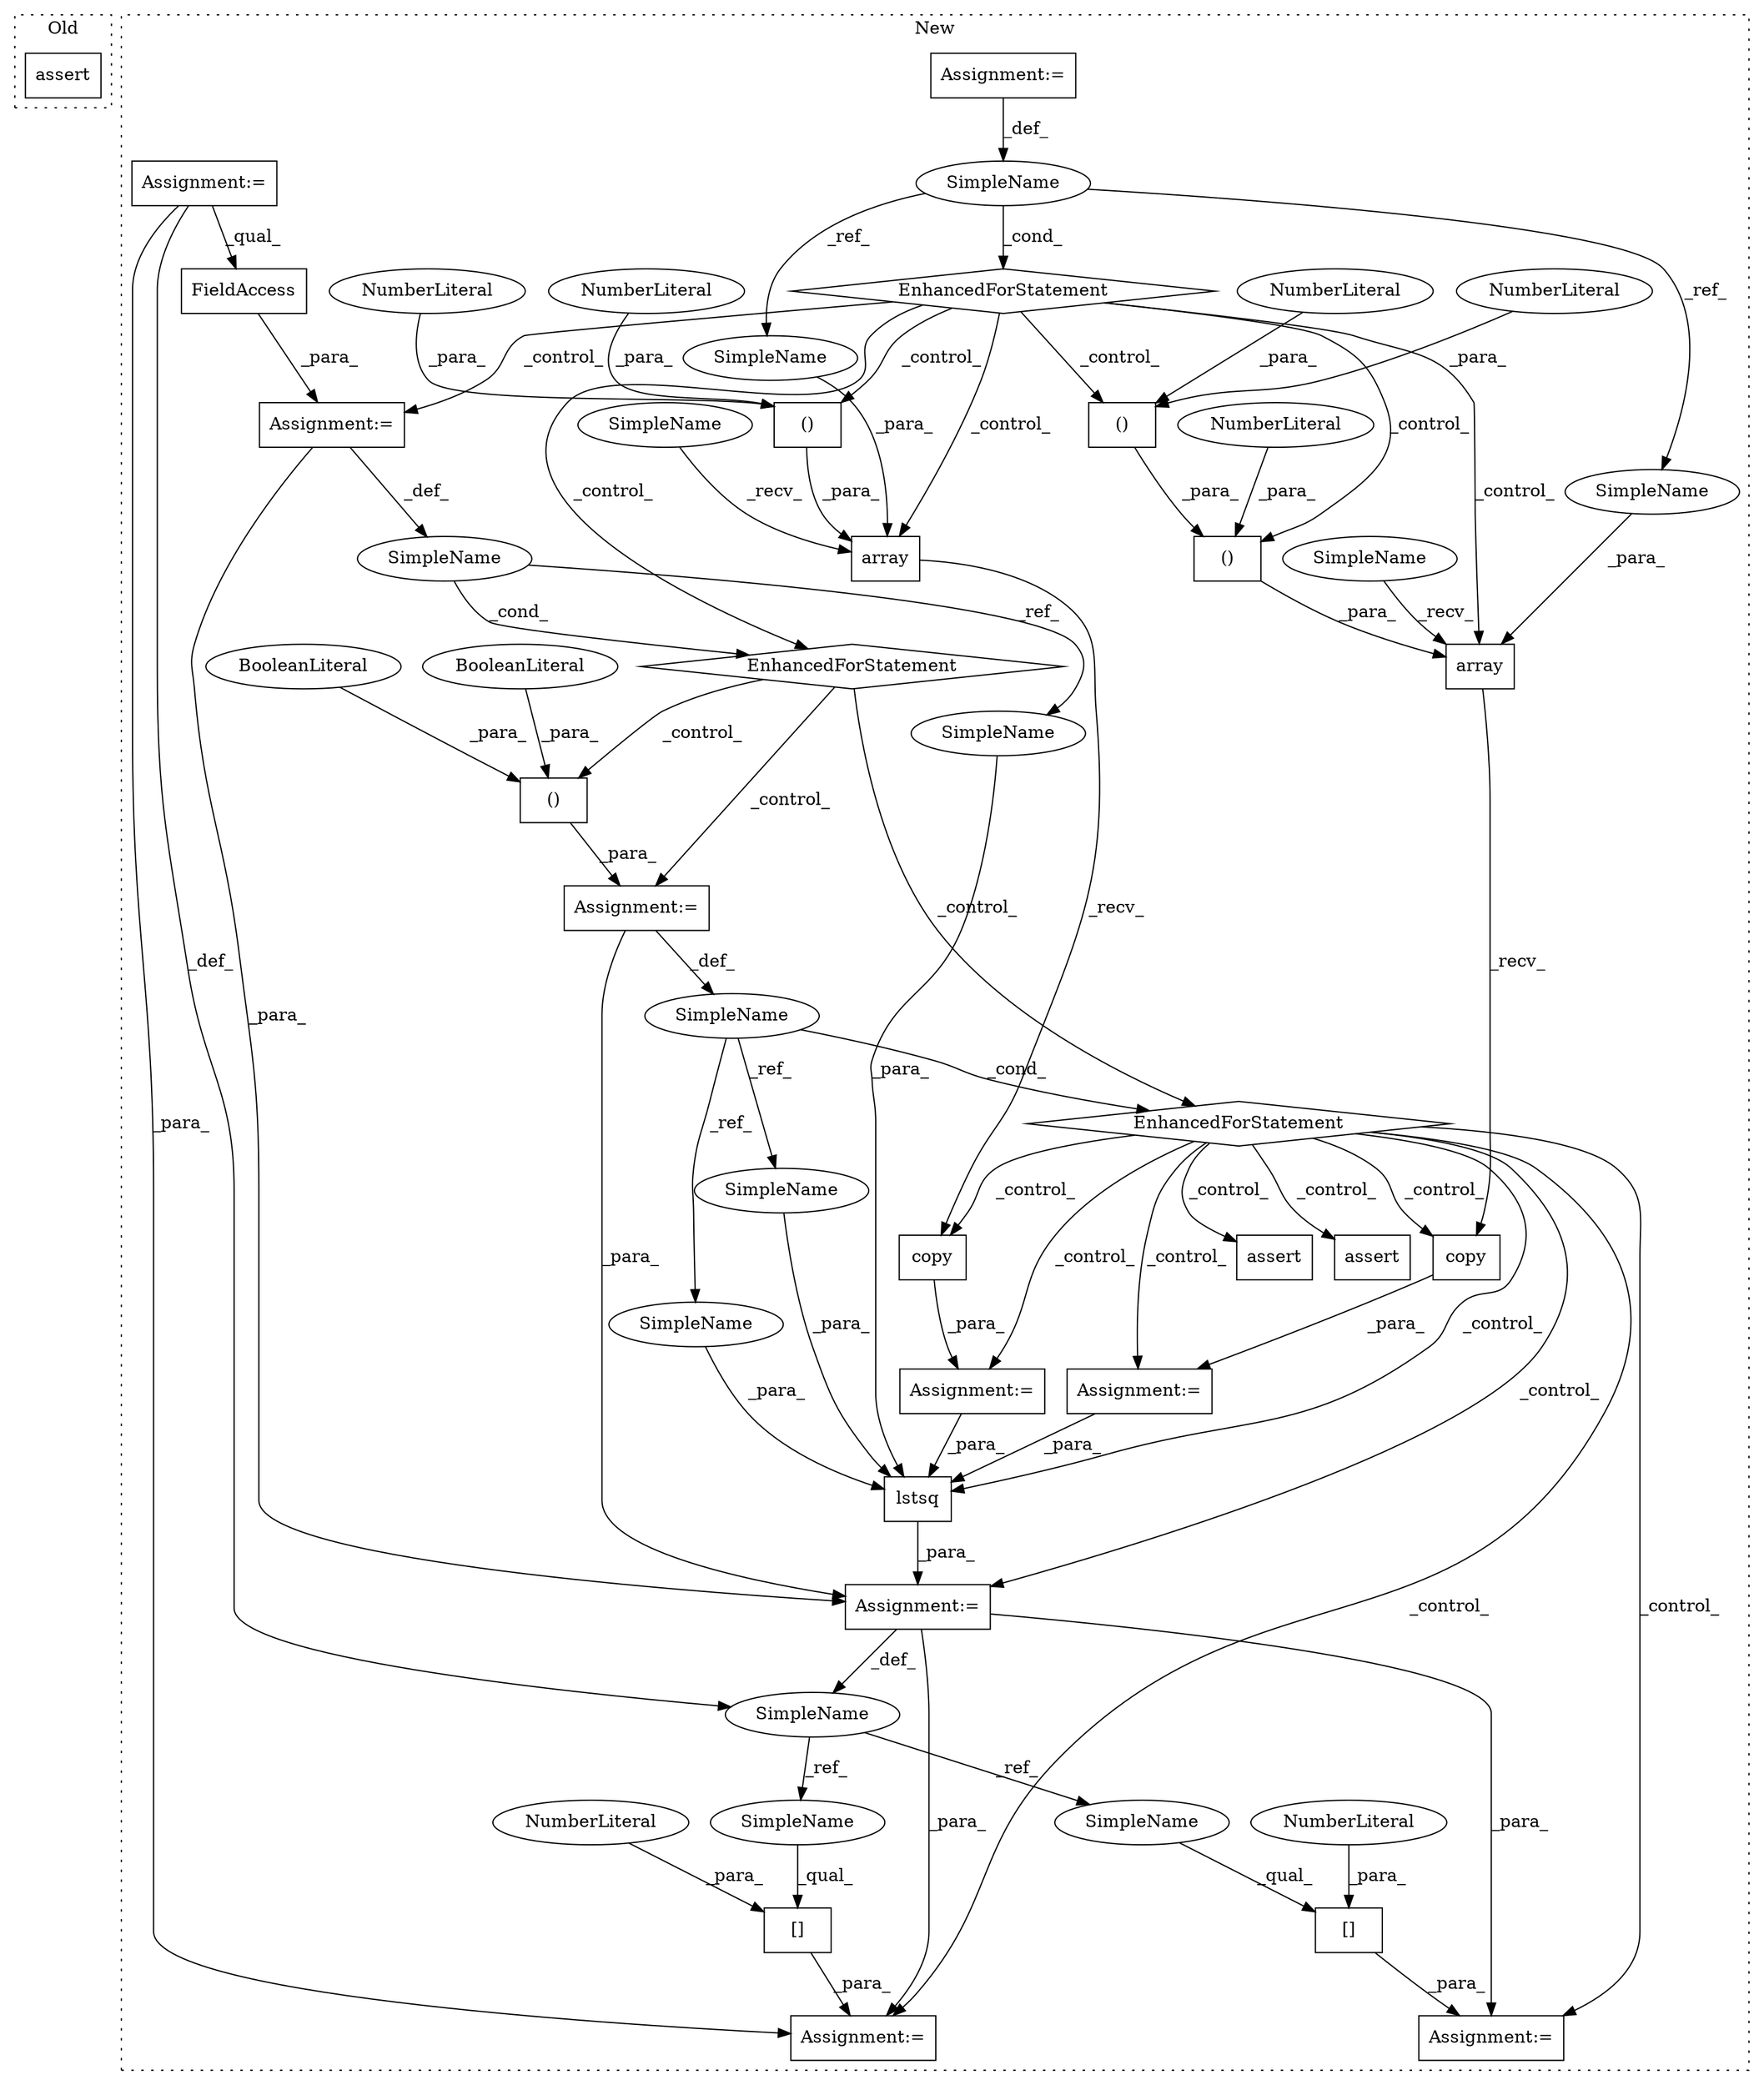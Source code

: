 digraph G {
subgraph cluster0 {
1 [label="assert" a="32" s="27743,27817" l="26,1" shape="box"];
label = "Old";
style="dotted";
}
subgraph cluster1 {
2 [label="lstsq" a="32" s="30987,31032" l="6,1" shape="box"];
3 [label="()" a="106" s="30900" l="22" shape="box"];
4 [label="EnhancedForStatement" a="70" s="30436,30512" l="53,2" shape="diamond"];
5 [label="BooleanLiteral" a="9" s="30900" l="4" shape="ellipse"];
6 [label="EnhancedForStatement" a="70" s="30814,30922" l="61,3" shape="diamond"];
7 [label="BooleanLiteral" a="9" s="30917" l="5" shape="ellipse"];
8 [label="EnhancedForStatement" a="70" s="30698,30802" l="57,2" shape="diamond"];
9 [label="assert" a="32" s="31140,31339" l="16,1" shape="box"];
10 [label="[]" a="2" s="31067,31072" l="4,1" shape="box"];
11 [label="copy" a="32" s="30942" l="6" shape="box"];
12 [label="NumberLiteral" a="34" s="31071" l="1" shape="ellipse"];
13 [label="copy" a="32" s="30965" l="6" shape="box"];
14 [label="SimpleName" a="42" s="30879" l="9" shape="ellipse"];
15 [label="SimpleName" a="42" s="30493" l="5" shape="ellipse"];
16 [label="SimpleName" a="42" s="30762" l="13" shape="ellipse"];
17 [label="Assignment:=" a="7" s="30436,30512" l="53,2" shape="box"];
18 [label="Assignment:=" a="7" s="30986" l="1" shape="box"];
19 [label="Assignment:=" a="7" s="30814,30922" l="61,3" shape="box"];
20 [label="Assignment:=" a="7" s="30939" l="1" shape="box"];
21 [label="Assignment:=" a="7" s="31066" l="1" shape="box"];
22 [label="Assignment:=" a="7" s="30698,30802" l="57,2" shape="box"];
23 [label="FieldAccess" a="22" s="30778" l="24" shape="box"];
24 [label="Assignment:=" a="7" s="30962" l="1" shape="box"];
25 [label="[]" a="2" s="31047,31052" l="4,1" shape="box"];
26 [label="NumberLiteral" a="34" s="31051" l="1" shape="ellipse"];
27 [label="SimpleName" a="42" s="30983" l="3" shape="ellipse"];
28 [label="Assignment:=" a="7" s="31046" l="1" shape="box"];
29 [label="()" a="106" s="30600" l="29" shape="box"];
30 [label="NumberLiteral" a="34" s="30628" l="1" shape="ellipse"];
31 [label="()" a="106" s="30549" l="81" shape="box"];
32 [label="NumberLiteral" a="34" s="30600" l="1" shape="ellipse"];
33 [label="()" a="106" s="30667" l="15" shape="box"];
34 [label="NumberLiteral" a="34" s="30578" l="1" shape="ellipse"];
35 [label="NumberLiteral" a="34" s="30681" l="1" shape="ellipse"];
36 [label="NumberLiteral" a="34" s="30667" l="1" shape="ellipse"];
37 [label="array" a="32" s="30530,30637" l="19,1" shape="box"];
38 [label="assert" a="32" s="31085,31127" l="8,1" shape="box"];
39 [label="array" a="32" s="30654,30689" l="13,1" shape="box"];
40 [label="Assignment:=" a="7" s="30377" l="9" shape="box"];
41 [label="SimpleName" a="42" s="31047" l="3" shape="ellipse"];
42 [label="SimpleName" a="42" s="31067" l="3" shape="ellipse"];
43 [label="SimpleName" a="42" s="30999" l="13" shape="ellipse"];
44 [label="SimpleName" a="42" s="30524" l="5" shape="ellipse"];
45 [label="SimpleName" a="42" s="30648" l="5" shape="ellipse"];
46 [label="SimpleName" a="42" s="30684" l="5" shape="ellipse"];
47 [label="SimpleName" a="42" s="30632" l="5" shape="ellipse"];
48 [label="SimpleName" a="42" s="31023" l="9" shape="ellipse"];
49 [label="SimpleName" a="42" s="31013" l="9" shape="ellipse"];
label = "New";
style="dotted";
}
2 -> 18 [label="_para_"];
3 -> 19 [label="_para_"];
4 -> 37 [label="_control_"];
4 -> 31 [label="_control_"];
4 -> 29 [label="_control_"];
4 -> 39 [label="_control_"];
4 -> 22 [label="_control_"];
4 -> 33 [label="_control_"];
4 -> 8 [label="_control_"];
5 -> 3 [label="_para_"];
6 -> 2 [label="_control_"];
6 -> 21 [label="_control_"];
6 -> 13 [label="_control_"];
6 -> 9 [label="_control_"];
6 -> 28 [label="_control_"];
6 -> 24 [label="_control_"];
6 -> 20 [label="_control_"];
6 -> 11 [label="_control_"];
6 -> 38 [label="_control_"];
6 -> 18 [label="_control_"];
7 -> 3 [label="_para_"];
8 -> 6 [label="_control_"];
8 -> 3 [label="_control_"];
8 -> 19 [label="_control_"];
10 -> 21 [label="_para_"];
11 -> 20 [label="_para_"];
12 -> 10 [label="_para_"];
13 -> 24 [label="_para_"];
14 -> 6 [label="_cond_"];
14 -> 49 [label="_ref_"];
14 -> 48 [label="_ref_"];
15 -> 46 [label="_ref_"];
15 -> 4 [label="_cond_"];
15 -> 47 [label="_ref_"];
16 -> 43 [label="_ref_"];
16 -> 8 [label="_cond_"];
17 -> 15 [label="_def_"];
18 -> 28 [label="_para_"];
18 -> 27 [label="_def_"];
18 -> 21 [label="_para_"];
19 -> 18 [label="_para_"];
19 -> 14 [label="_def_"];
20 -> 2 [label="_para_"];
22 -> 18 [label="_para_"];
22 -> 16 [label="_def_"];
23 -> 22 [label="_para_"];
24 -> 2 [label="_para_"];
25 -> 28 [label="_para_"];
26 -> 25 [label="_para_"];
27 -> 41 [label="_ref_"];
27 -> 42 [label="_ref_"];
29 -> 31 [label="_para_"];
30 -> 29 [label="_para_"];
31 -> 37 [label="_para_"];
32 -> 29 [label="_para_"];
33 -> 39 [label="_para_"];
34 -> 31 [label="_para_"];
35 -> 33 [label="_para_"];
36 -> 33 [label="_para_"];
37 -> 11 [label="_recv_"];
39 -> 13 [label="_recv_"];
40 -> 27 [label="_def_"];
40 -> 28 [label="_para_"];
40 -> 23 [label="_qual_"];
41 -> 25 [label="_qual_"];
42 -> 10 [label="_qual_"];
43 -> 2 [label="_para_"];
44 -> 37 [label="_recv_"];
45 -> 39 [label="_recv_"];
46 -> 39 [label="_para_"];
47 -> 37 [label="_para_"];
48 -> 2 [label="_para_"];
49 -> 2 [label="_para_"];
}